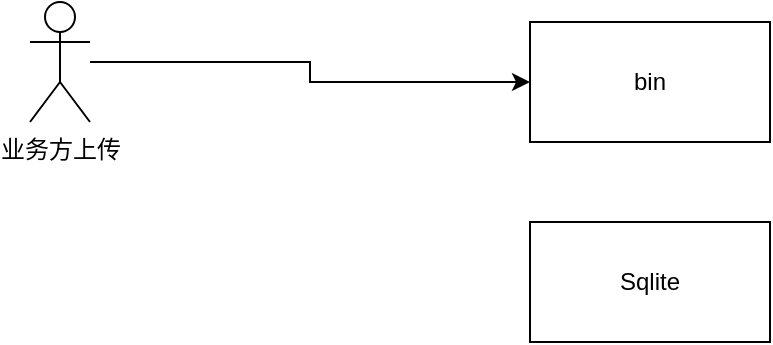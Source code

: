 <mxfile version="17.0.0" type="github">
  <diagram id="1YfZbRbmRew4kgiTGoDV" name="Page-1">
    <mxGraphModel dx="2276" dy="708" grid="1" gridSize="10" guides="1" tooltips="1" connect="1" arrows="1" fold="1" page="1" pageScale="1" pageWidth="850" pageHeight="1100" math="0" shadow="0">
      <root>
        <mxCell id="0" />
        <mxCell id="1" parent="0" />
        <mxCell id="DF2wHjeAQsjV_GsE0Nr8-1" value="bin" style="rounded=0;whiteSpace=wrap;html=1;" vertex="1" parent="1">
          <mxGeometry x="160" y="300" width="120" height="60" as="geometry" />
        </mxCell>
        <mxCell id="DF2wHjeAQsjV_GsE0Nr8-2" value="" style="rounded=0;whiteSpace=wrap;html=1;" vertex="1" parent="1">
          <mxGeometry x="160" y="400" width="120" height="60" as="geometry" />
        </mxCell>
        <mxCell id="DF2wHjeAQsjV_GsE0Nr8-3" value="Sqlite" style="text;html=1;strokeColor=none;fillColor=none;align=center;verticalAlign=middle;whiteSpace=wrap;rounded=0;" vertex="1" parent="1">
          <mxGeometry x="190" y="415" width="60" height="30" as="geometry" />
        </mxCell>
        <mxCell id="DF2wHjeAQsjV_GsE0Nr8-9" style="edgeStyle=orthogonalEdgeStyle;rounded=0;orthogonalLoop=1;jettySize=auto;html=1;entryX=0;entryY=0.5;entryDx=0;entryDy=0;" edge="1" parent="1" source="DF2wHjeAQsjV_GsE0Nr8-4" target="DF2wHjeAQsjV_GsE0Nr8-1">
          <mxGeometry relative="1" as="geometry" />
        </mxCell>
        <mxCell id="DF2wHjeAQsjV_GsE0Nr8-4" value="业务方上传&lt;br&gt;" style="shape=umlActor;verticalLabelPosition=bottom;verticalAlign=top;html=1;outlineConnect=0;" vertex="1" parent="1">
          <mxGeometry x="-90" y="290" width="30" height="60" as="geometry" />
        </mxCell>
      </root>
    </mxGraphModel>
  </diagram>
</mxfile>
